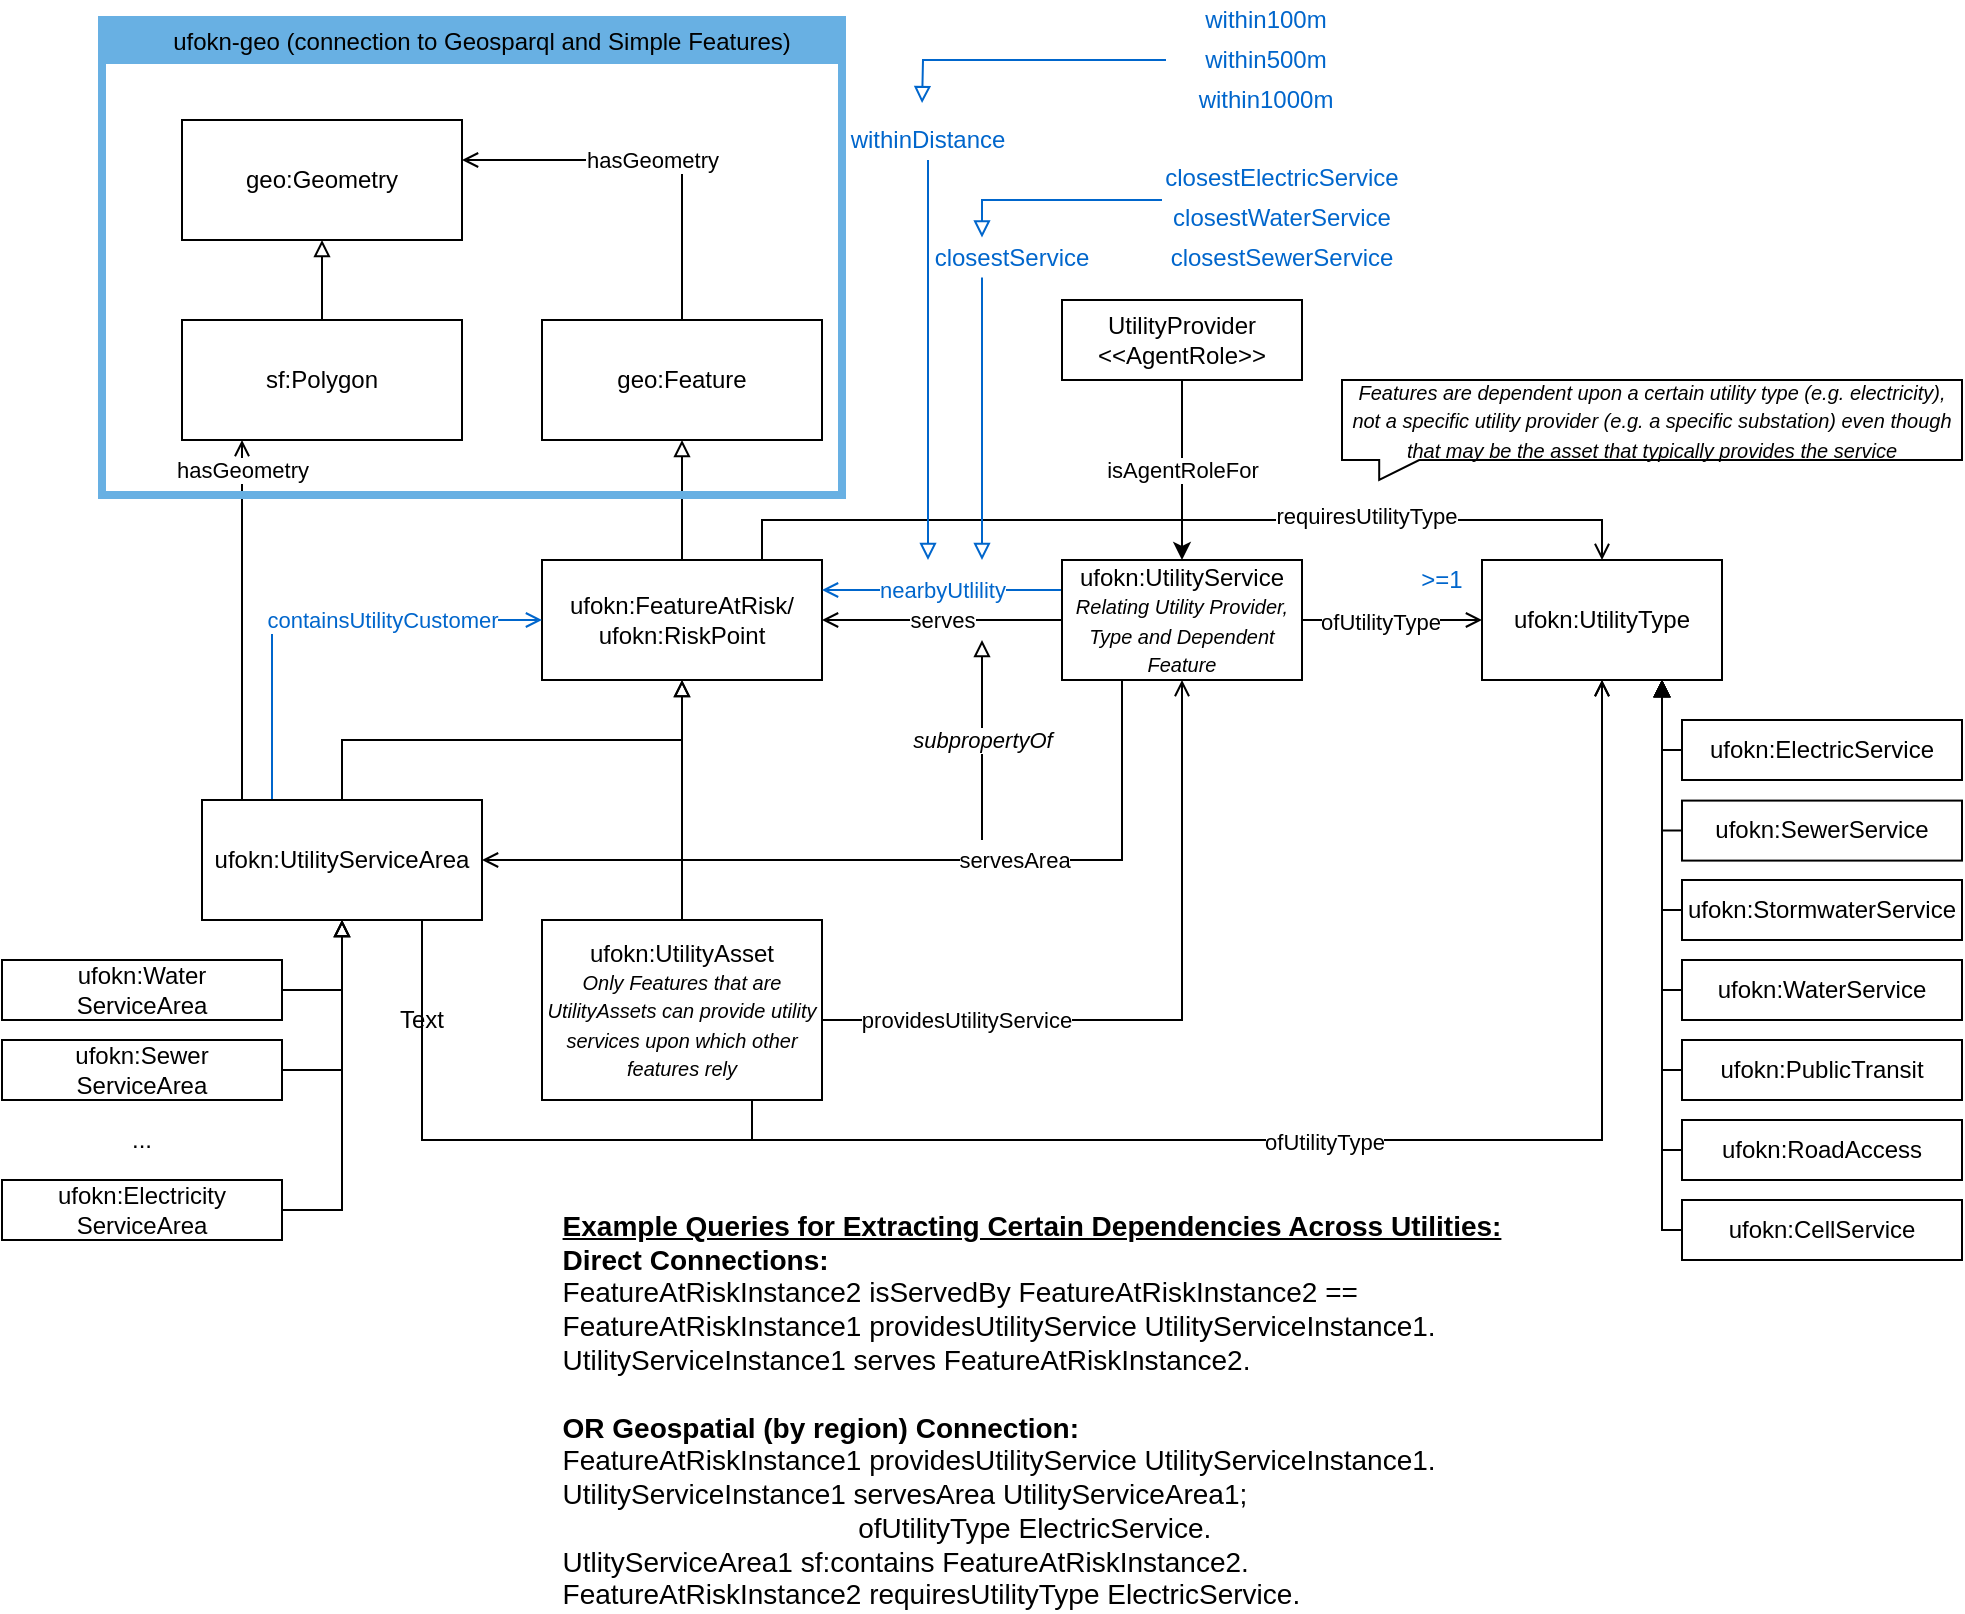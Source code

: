 <mxfile version="14.5.8" type="device"><diagram id="R2lEEEUBdFMjLlhIrx00" name="Page-1"><mxGraphModel dx="1246" dy="659" grid="1" gridSize="10" guides="1" tooltips="1" connect="1" arrows="1" fold="1" page="1" pageScale="1" pageWidth="1100" pageHeight="850" math="0" shadow="0" extFonts="Permanent Marker^https://fonts.googleapis.com/css?family=Permanent+Marker"><root><mxCell id="0"/><mxCell id="1" parent="0"/><mxCell id="pcSZ4oZ6zpWhqPWP_OGe-4" style="edgeStyle=orthogonalEdgeStyle;rounded=0;orthogonalLoop=1;jettySize=auto;html=1;endArrow=open;endFill=0;" parent="1" source="pcSZ4oZ6zpWhqPWP_OGe-56" target="pcSZ4oZ6zpWhqPWP_OGe-2" edge="1"><mxGeometry relative="1" as="geometry"><Array as="points"><mxPoint x="670" y="520"/></Array></mxGeometry></mxCell><mxCell id="pcSZ4oZ6zpWhqPWP_OGe-5" value="providesUtilityService" style="edgeLabel;html=1;align=center;verticalAlign=middle;resizable=0;points=[];" parent="pcSZ4oZ6zpWhqPWP_OGe-4" vertex="1" connectable="0"><mxGeometry x="-0.295" relative="1" as="geometry"><mxPoint x="-51.38" y="-0.03" as="offset"/></mxGeometry></mxCell><mxCell id="pcSZ4oZ6zpWhqPWP_OGe-7" style="edgeStyle=orthogonalEdgeStyle;rounded=0;orthogonalLoop=1;jettySize=auto;html=1;entryX=0.5;entryY=1;entryDx=0;entryDy=0;endArrow=block;endFill=0;" parent="1" source="pcSZ4oZ6zpWhqPWP_OGe-1" target="pcSZ4oZ6zpWhqPWP_OGe-6" edge="1"><mxGeometry relative="1" as="geometry"/></mxCell><mxCell id="pcSZ4oZ6zpWhqPWP_OGe-75" style="edgeStyle=orthogonalEdgeStyle;rounded=0;orthogonalLoop=1;jettySize=auto;html=1;entryX=0.5;entryY=0;entryDx=0;entryDy=0;endArrow=open;endFill=0;" parent="1" source="pcSZ4oZ6zpWhqPWP_OGe-1" target="pcSZ4oZ6zpWhqPWP_OGe-58" edge="1"><mxGeometry relative="1" as="geometry"><Array as="points"><mxPoint x="460" y="270"/><mxPoint x="880" y="270"/></Array></mxGeometry></mxCell><mxCell id="pcSZ4oZ6zpWhqPWP_OGe-76" value="requiresUtilityType" style="edgeLabel;html=1;align=center;verticalAlign=middle;resizable=0;points=[];" parent="pcSZ4oZ6zpWhqPWP_OGe-75" vertex="1" connectable="0"><mxGeometry x="0.054" y="2" relative="1" as="geometry"><mxPoint x="79.21" as="offset"/></mxGeometry></mxCell><mxCell id="pcSZ4oZ6zpWhqPWP_OGe-1" value="ufokn:FeatureAtRisk/&lt;br&gt;ufokn:RiskPoint" style="rounded=0;whiteSpace=wrap;html=1;" parent="1" vertex="1"><mxGeometry x="350" y="290" width="140" height="60" as="geometry"/></mxCell><mxCell id="pcSZ4oZ6zpWhqPWP_OGe-10" value="serves" style="edgeStyle=orthogonalEdgeStyle;rounded=0;orthogonalLoop=1;jettySize=auto;html=1;endArrow=open;endFill=0;" parent="1" source="pcSZ4oZ6zpWhqPWP_OGe-2" target="pcSZ4oZ6zpWhqPWP_OGe-1" edge="1"><mxGeometry relative="1" as="geometry"><Array as="points"/></mxGeometry></mxCell><mxCell id="pcSZ4oZ6zpWhqPWP_OGe-60" style="edgeStyle=orthogonalEdgeStyle;rounded=0;orthogonalLoop=1;jettySize=auto;html=1;endArrow=open;endFill=0;" parent="1" source="pcSZ4oZ6zpWhqPWP_OGe-2" target="pcSZ4oZ6zpWhqPWP_OGe-58" edge="1"><mxGeometry relative="1" as="geometry"/></mxCell><mxCell id="pcSZ4oZ6zpWhqPWP_OGe-61" value="ofUtilityType" style="edgeLabel;html=1;align=center;verticalAlign=middle;resizable=0;points=[];" parent="pcSZ4oZ6zpWhqPWP_OGe-60" vertex="1" connectable="0"><mxGeometry x="-0.14" y="-1" relative="1" as="geometry"><mxPoint as="offset"/></mxGeometry></mxCell><mxCell id="pcSZ4oZ6zpWhqPWP_OGe-77" value="nearbyUtlility" style="edgeStyle=orthogonalEdgeStyle;rounded=0;orthogonalLoop=1;jettySize=auto;html=1;exitX=0;exitY=0.25;exitDx=0;exitDy=0;entryX=1;entryY=0.25;entryDx=0;entryDy=0;endArrow=open;endFill=0;fontColor=#0066CC;strokeColor=#0066CC;" parent="1" source="pcSZ4oZ6zpWhqPWP_OGe-2" target="pcSZ4oZ6zpWhqPWP_OGe-1" edge="1"><mxGeometry relative="1" as="geometry"/></mxCell><mxCell id="pcSZ4oZ6zpWhqPWP_OGe-2" value="ufokn:UtilityService&lt;br&gt;&lt;font style=&quot;font-size: 10px&quot;&gt;&lt;i&gt;Relating Utility Provider, Type and Dependent Feature&lt;/i&gt;&lt;/font&gt;" style="rounded=0;whiteSpace=wrap;html=1;" parent="1" vertex="1"><mxGeometry x="610" y="290" width="120" height="60" as="geometry"/></mxCell><mxCell id="pcSZ4oZ6zpWhqPWP_OGe-9" value="hasGeometry" style="edgeStyle=orthogonalEdgeStyle;rounded=0;orthogonalLoop=1;jettySize=auto;html=1;endArrow=open;endFill=0;" parent="1" source="pcSZ4oZ6zpWhqPWP_OGe-6" target="pcSZ4oZ6zpWhqPWP_OGe-8" edge="1"><mxGeometry relative="1" as="geometry"><Array as="points"><mxPoint x="420" y="90"/></Array></mxGeometry></mxCell><mxCell id="pcSZ4oZ6zpWhqPWP_OGe-6" value="geo:Feature" style="rounded=0;whiteSpace=wrap;html=1;" parent="1" vertex="1"><mxGeometry x="350" y="170" width="140" height="60" as="geometry"/></mxCell><mxCell id="pcSZ4oZ6zpWhqPWP_OGe-13" style="edgeStyle=orthogonalEdgeStyle;rounded=0;orthogonalLoop=1;jettySize=auto;html=1;endArrow=block;endFill=0;" parent="1" source="pcSZ4oZ6zpWhqPWP_OGe-11" target="pcSZ4oZ6zpWhqPWP_OGe-1" edge="1"><mxGeometry relative="1" as="geometry"><Array as="points"><mxPoint x="250" y="380"/><mxPoint x="420" y="380"/></Array></mxGeometry></mxCell><mxCell id="pcSZ4oZ6zpWhqPWP_OGe-17" value="hasGeometry" style="edgeStyle=orthogonalEdgeStyle;rounded=0;orthogonalLoop=1;jettySize=auto;html=1;endArrow=open;endFill=0;" parent="1" source="pcSZ4oZ6zpWhqPWP_OGe-11" target="pcSZ4oZ6zpWhqPWP_OGe-12" edge="1"><mxGeometry x="0.84" relative="1" as="geometry"><mxPoint as="offset"/><Array as="points"><mxPoint x="200" y="280"/><mxPoint x="200" y="280"/></Array></mxGeometry></mxCell><mxCell id="pcSZ4oZ6zpWhqPWP_OGe-62" style="edgeStyle=orthogonalEdgeStyle;rounded=0;orthogonalLoop=1;jettySize=auto;html=1;entryX=0.5;entryY=1;entryDx=0;entryDy=0;endArrow=open;endFill=0;" parent="1" source="pcSZ4oZ6zpWhqPWP_OGe-11" target="pcSZ4oZ6zpWhqPWP_OGe-58" edge="1"><mxGeometry relative="1" as="geometry"><Array as="points"><mxPoint x="290" y="580"/><mxPoint x="880" y="580"/></Array></mxGeometry></mxCell><mxCell id="pcSZ4oZ6zpWhqPWP_OGe-99" value="containsUtilityCustomer" style="edgeStyle=orthogonalEdgeStyle;rounded=0;orthogonalLoop=1;jettySize=auto;html=1;exitX=0.25;exitY=0;exitDx=0;exitDy=0;entryX=0;entryY=0.5;entryDx=0;entryDy=0;endArrow=open;endFill=0;strokeColor=#0066CC;fontColor=#0066CC;" parent="1" source="pcSZ4oZ6zpWhqPWP_OGe-11" target="pcSZ4oZ6zpWhqPWP_OGe-1" edge="1"><mxGeometry x="0.289" relative="1" as="geometry"><mxPoint as="offset"/></mxGeometry></mxCell><mxCell id="pcSZ4oZ6zpWhqPWP_OGe-11" value="ufokn:UtilityServiceArea" style="rounded=0;whiteSpace=wrap;html=1;" parent="1" vertex="1"><mxGeometry x="180" y="410" width="140" height="60" as="geometry"/></mxCell><mxCell id="pcSZ4oZ6zpWhqPWP_OGe-15" value="servesArea" style="edgeStyle=orthogonalEdgeStyle;rounded=0;orthogonalLoop=1;jettySize=auto;html=1;endArrow=open;endFill=0;" parent="1" source="pcSZ4oZ6zpWhqPWP_OGe-2" target="pcSZ4oZ6zpWhqPWP_OGe-11" edge="1"><mxGeometry x="-0.295" relative="1" as="geometry"><mxPoint x="693.76" y="351.74" as="sourcePoint"/><mxPoint x="480" y="350" as="targetPoint"/><Array as="points"><mxPoint x="640" y="440"/><mxPoint x="290" y="440"/></Array><mxPoint as="offset"/></mxGeometry></mxCell><mxCell id="pcSZ4oZ6zpWhqPWP_OGe-16" value="&lt;i&gt;subpropertyOf&lt;/i&gt;" style="endArrow=block;html=1;endFill=0;" parent="1" edge="1"><mxGeometry width="50" height="50" relative="1" as="geometry"><mxPoint x="570" y="430" as="sourcePoint"/><mxPoint x="570" y="330" as="targetPoint"/></mxGeometry></mxCell><mxCell id="pcSZ4oZ6zpWhqPWP_OGe-23" style="edgeStyle=orthogonalEdgeStyle;rounded=0;orthogonalLoop=1;jettySize=auto;html=1;endArrow=block;endFill=0;" parent="1" source="pcSZ4oZ6zpWhqPWP_OGe-18" target="pcSZ4oZ6zpWhqPWP_OGe-11" edge="1"><mxGeometry relative="1" as="geometry"><Array as="points"><mxPoint x="250" y="615"/></Array></mxGeometry></mxCell><mxCell id="pcSZ4oZ6zpWhqPWP_OGe-18" value="ufokn:Electricity&lt;br&gt;ServiceArea" style="rounded=0;whiteSpace=wrap;html=1;" parent="1" vertex="1"><mxGeometry x="80" y="600" width="140" height="30" as="geometry"/></mxCell><mxCell id="Ga9iHlq5nD7B1UUzohg9-7" style="edgeStyle=orthogonalEdgeStyle;rounded=0;orthogonalLoop=1;jettySize=auto;html=1;endArrow=block;endFill=0;" parent="1" source="pcSZ4oZ6zpWhqPWP_OGe-19" target="pcSZ4oZ6zpWhqPWP_OGe-11" edge="1"><mxGeometry relative="1" as="geometry"><Array as="points"><mxPoint x="250" y="505"/></Array></mxGeometry></mxCell><mxCell id="pcSZ4oZ6zpWhqPWP_OGe-19" value="ufokn:Water&lt;br&gt;ServiceArea" style="rounded=0;whiteSpace=wrap;html=1;" parent="1" vertex="1"><mxGeometry x="80" y="490" width="140" height="30" as="geometry"/></mxCell><mxCell id="pcSZ4oZ6zpWhqPWP_OGe-22" style="edgeStyle=orthogonalEdgeStyle;rounded=0;orthogonalLoop=1;jettySize=auto;html=1;endArrow=block;endFill=0;" parent="1" source="pcSZ4oZ6zpWhqPWP_OGe-20" target="pcSZ4oZ6zpWhqPWP_OGe-11" edge="1"><mxGeometry relative="1" as="geometry"><Array as="points"><mxPoint x="250" y="545"/></Array></mxGeometry></mxCell><mxCell id="pcSZ4oZ6zpWhqPWP_OGe-20" value="ufokn:Sewer&lt;br&gt;ServiceArea" style="rounded=0;whiteSpace=wrap;html=1;" parent="1" vertex="1"><mxGeometry x="80" y="530" width="140" height="30" as="geometry"/></mxCell><mxCell id="pcSZ4oZ6zpWhqPWP_OGe-40" value="ufokn-geo (connection to Geosparql and Simple Features)" style="graphMlID=n22;shape=swimlane;startSize=20;strokeWidth=4;spacingLeft=10;collapsible=1;strokeColor=#68b0e3;fillColor=#68b0e3" parent="1" vertex="1"><mxGeometry x="130" y="20" width="370" height="237.5" as="geometry"/></mxCell><mxCell id="pcSZ4oZ6zpWhqPWP_OGe-8" value="geo:Geometry" style="rounded=0;whiteSpace=wrap;html=1;" parent="pcSZ4oZ6zpWhqPWP_OGe-40" vertex="1"><mxGeometry x="40" y="50" width="140" height="60" as="geometry"/></mxCell><mxCell id="pcSZ4oZ6zpWhqPWP_OGe-12" value="sf:Polygon" style="rounded=0;whiteSpace=wrap;html=1;" parent="pcSZ4oZ6zpWhqPWP_OGe-40" vertex="1"><mxGeometry x="40" y="150" width="140" height="60" as="geometry"/></mxCell><mxCell id="pcSZ4oZ6zpWhqPWP_OGe-14" style="edgeStyle=orthogonalEdgeStyle;rounded=0;orthogonalLoop=1;jettySize=auto;html=1;endArrow=block;endFill=0;entryX=0.5;entryY=1;entryDx=0;entryDy=0;" parent="pcSZ4oZ6zpWhqPWP_OGe-40" source="pcSZ4oZ6zpWhqPWP_OGe-12" target="pcSZ4oZ6zpWhqPWP_OGe-8" edge="1"><mxGeometry relative="1" as="geometry"><Array as="points"><mxPoint x="110" y="120"/><mxPoint x="110" y="120"/></Array></mxGeometry></mxCell><mxCell id="pcSZ4oZ6zpWhqPWP_OGe-57" style="edgeStyle=orthogonalEdgeStyle;rounded=0;orthogonalLoop=1;jettySize=auto;html=1;endArrow=block;endFill=0;" parent="1" source="pcSZ4oZ6zpWhqPWP_OGe-56" target="pcSZ4oZ6zpWhqPWP_OGe-1" edge="1"><mxGeometry relative="1" as="geometry"/></mxCell><mxCell id="pcSZ4oZ6zpWhqPWP_OGe-63" style="edgeStyle=orthogonalEdgeStyle;rounded=0;orthogonalLoop=1;jettySize=auto;html=1;exitX=0.75;exitY=1;exitDx=0;exitDy=0;entryX=0.5;entryY=1;entryDx=0;entryDy=0;endArrow=open;endFill=0;" parent="1" source="pcSZ4oZ6zpWhqPWP_OGe-56" target="pcSZ4oZ6zpWhqPWP_OGe-58" edge="1"><mxGeometry relative="1" as="geometry"/></mxCell><mxCell id="pcSZ4oZ6zpWhqPWP_OGe-64" value="ofUtilityType" style="edgeLabel;html=1;align=center;verticalAlign=middle;resizable=0;points=[];" parent="pcSZ4oZ6zpWhqPWP_OGe-63" vertex="1" connectable="0"><mxGeometry x="-0.094" y="-1" relative="1" as="geometry"><mxPoint as="offset"/></mxGeometry></mxCell><mxCell id="pcSZ4oZ6zpWhqPWP_OGe-56" value="ufokn:UtilityAsset&lt;br&gt;&lt;i&gt;&lt;font style=&quot;font-size: 10px&quot;&gt;Only Features that are UtilityAssets can provide utility services upon which other features rely&lt;/font&gt;&lt;/i&gt;" style="rounded=0;whiteSpace=wrap;html=1;" parent="1" vertex="1"><mxGeometry x="350" y="470" width="140" height="90" as="geometry"/></mxCell><mxCell id="pcSZ4oZ6zpWhqPWP_OGe-58" value="ufokn:UtilityType" style="rounded=0;whiteSpace=wrap;html=1;" parent="1" vertex="1"><mxGeometry x="820" y="290" width="120" height="60" as="geometry"/></mxCell><mxCell id="Ga9iHlq5nD7B1UUzohg9-2" style="edgeStyle=orthogonalEdgeStyle;rounded=0;orthogonalLoop=1;jettySize=auto;html=1;endArrow=block;endFill=1;" parent="1" source="pcSZ4oZ6zpWhqPWP_OGe-65" target="pcSZ4oZ6zpWhqPWP_OGe-58" edge="1"><mxGeometry relative="1" as="geometry"><Array as="points"><mxPoint x="910" y="385"/></Array></mxGeometry></mxCell><mxCell id="pcSZ4oZ6zpWhqPWP_OGe-65" value="ufokn:ElectricService" style="rounded=0;whiteSpace=wrap;html=1;" parent="1" vertex="1"><mxGeometry x="920" y="370" width="140" height="30" as="geometry"/></mxCell><mxCell id="pcSZ4oZ6zpWhqPWP_OGe-69" style="edgeStyle=orthogonalEdgeStyle;rounded=0;orthogonalLoop=1;jettySize=auto;html=1;endArrow=block;endFill=1;" parent="1" source="pcSZ4oZ6zpWhqPWP_OGe-66" target="pcSZ4oZ6zpWhqPWP_OGe-58" edge="1"><mxGeometry relative="1" as="geometry"><mxPoint x="910" y="350" as="targetPoint"/><Array as="points"><mxPoint x="910" y="425"/><mxPoint x="910" y="350"/><mxPoint x="880" y="350"/></Array></mxGeometry></mxCell><mxCell id="pcSZ4oZ6zpWhqPWP_OGe-66" value="ufokn:SewerService" style="rounded=0;whiteSpace=wrap;html=1;" parent="1" vertex="1"><mxGeometry x="920" y="410.3" width="140" height="30" as="geometry"/></mxCell><mxCell id="pcSZ4oZ6zpWhqPWP_OGe-70" style="edgeStyle=orthogonalEdgeStyle;rounded=0;orthogonalLoop=1;jettySize=auto;html=1;endArrow=block;endFill=1;" parent="1" source="pcSZ4oZ6zpWhqPWP_OGe-67" target="pcSZ4oZ6zpWhqPWP_OGe-58" edge="1"><mxGeometry relative="1" as="geometry"><mxPoint x="910" y="350.3" as="targetPoint"/><Array as="points"><mxPoint x="910" y="505"/></Array></mxGeometry></mxCell><mxCell id="pcSZ4oZ6zpWhqPWP_OGe-67" value="ufokn:WaterService" style="rounded=0;whiteSpace=wrap;html=1;" parent="1" vertex="1"><mxGeometry x="920" y="490" width="140" height="30" as="geometry"/></mxCell><mxCell id="pcSZ4oZ6zpWhqPWP_OGe-72" style="edgeStyle=orthogonalEdgeStyle;rounded=0;orthogonalLoop=1;jettySize=auto;html=1;endArrow=block;endFill=1;" parent="1" source="pcSZ4oZ6zpWhqPWP_OGe-71" target="pcSZ4oZ6zpWhqPWP_OGe-58" edge="1"><mxGeometry relative="1" as="geometry"><Array as="points"><mxPoint x="910" y="545"/></Array></mxGeometry></mxCell><mxCell id="pcSZ4oZ6zpWhqPWP_OGe-71" value="ufokn:PublicTransit" style="rounded=0;whiteSpace=wrap;html=1;" parent="1" vertex="1"><mxGeometry x="920" y="530" width="140" height="30" as="geometry"/></mxCell><mxCell id="Ga9iHlq5nD7B1UUzohg9-1" style="edgeStyle=orthogonalEdgeStyle;rounded=0;orthogonalLoop=1;jettySize=auto;html=1;endArrow=block;endFill=1;" parent="1" source="pcSZ4oZ6zpWhqPWP_OGe-73" target="pcSZ4oZ6zpWhqPWP_OGe-58" edge="1"><mxGeometry relative="1" as="geometry"><Array as="points"><mxPoint x="910" y="465"/></Array></mxGeometry></mxCell><mxCell id="pcSZ4oZ6zpWhqPWP_OGe-73" value="ufokn:StormwaterService" style="rounded=0;whiteSpace=wrap;html=1;" parent="1" vertex="1"><mxGeometry x="920" y="450" width="140" height="30" as="geometry"/></mxCell><mxCell id="pcSZ4oZ6zpWhqPWP_OGe-74" value="&lt;div style=&quot;text-align: left ; font-size: 14px&quot;&gt;&lt;font style=&quot;font-size: 14px&quot;&gt;&lt;b&gt;&lt;u&gt;Example Queries for Extracting Certain Dependencies Across Utilities:&lt;/u&gt;&lt;/b&gt;&lt;br&gt;&lt;b&gt;Direct Connections:&lt;/b&gt;&lt;/font&gt;&lt;/div&gt;&lt;div style=&quot;text-align: left ; font-size: 14px&quot;&gt;&lt;span&gt;&lt;font style=&quot;font-size: 14px&quot;&gt;FeatureAtRiskInstance2 isServedBy FeatureAtRiskInstance2 ==&lt;/font&gt;&lt;/span&gt;&lt;/div&gt;&lt;div style=&quot;text-align: left ; font-size: 14px&quot;&gt;&lt;span&gt;&lt;font style=&quot;font-size: 14px&quot;&gt;FeatureAtRiskInstance1 providesUtilityService&amp;nbsp;UtilityServiceInstance1.&lt;/font&gt;&lt;/span&gt;&lt;/div&gt;&lt;div style=&quot;text-align: left ; font-size: 14px&quot;&gt;&lt;span&gt;&lt;font style=&quot;font-size: 14px&quot;&gt;UtilityServiceInstance1 serves FeatureAtRiskInstance2.&lt;/font&gt;&lt;/span&gt;&lt;/div&gt;&lt;div style=&quot;text-align: left ; font-size: 14px&quot;&gt;&lt;span&gt;&lt;font style=&quot;font-size: 14px&quot;&gt;&lt;br&gt;&lt;/font&gt;&lt;/span&gt;&lt;/div&gt;&lt;div style=&quot;text-align: left ; font-size: 14px&quot;&gt;&lt;span&gt;&lt;b&gt;&lt;font style=&quot;font-size: 14px&quot;&gt;OR Geospatial (by region) Connection:&lt;/font&gt;&lt;/b&gt;&lt;/span&gt;&lt;/div&gt;&lt;div style=&quot;text-align: left ; font-size: 14px&quot;&gt;&lt;font style=&quot;font-size: 14px&quot;&gt;&lt;span&gt;FeatureAtRiskInstance1 providesUtilityService UtilityServiceInstance1.&lt;/span&gt;&lt;br&gt;&lt;/font&gt;&lt;/div&gt;&lt;div style=&quot;text-align: left ; font-size: 14px&quot;&gt;&lt;font style=&quot;font-size: 14px&quot;&gt;&lt;span&gt;UtilityServiceInstance1 servesArea UtilityServiceArea1;&lt;/span&gt;&lt;br&gt;&lt;/font&gt;&lt;/div&gt;&lt;div style=&quot;text-align: left ; font-size: 14px&quot;&gt;&lt;span&gt;&lt;font style=&quot;font-size: 14px&quot;&gt;&amp;nbsp; &amp;nbsp; &amp;nbsp; &amp;nbsp; &amp;nbsp; &amp;nbsp; &amp;nbsp; &amp;nbsp; &amp;nbsp; &amp;nbsp; &amp;nbsp; &amp;nbsp; &amp;nbsp; &amp;nbsp; &amp;nbsp; &amp;nbsp; &amp;nbsp; &amp;nbsp; &amp;nbsp; ofUtilityType ElectricService.&lt;/font&gt;&lt;/span&gt;&lt;/div&gt;&lt;div style=&quot;text-align: left ; font-size: 14px&quot;&gt;&lt;span&gt;&lt;font style=&quot;font-size: 14px&quot;&gt;UtlityServiceArea1 sf:contains FeatureAtRiskInstance2.&amp;nbsp;&lt;/font&gt;&lt;/span&gt;&lt;/div&gt;&lt;div style=&quot;text-align: left ; font-size: 14px&quot;&gt;&lt;font style=&quot;font-size: 14px&quot;&gt;FeatureAtRiskInstance2 requiresUtilityType ElectricService.&lt;/font&gt;&lt;/div&gt;" style="text;html=1;strokeColor=none;fillColor=none;align=center;verticalAlign=middle;whiteSpace=wrap;rounded=0;" parent="1" vertex="1"><mxGeometry x="340" y="620" width="510" height="190" as="geometry"/></mxCell><mxCell id="pcSZ4oZ6zpWhqPWP_OGe-84" style="edgeStyle=orthogonalEdgeStyle;rounded=0;orthogonalLoop=1;jettySize=auto;html=1;endArrow=block;endFill=0;strokeColor=#0066CC;fontColor=#0066CC;" parent="1" source="pcSZ4oZ6zpWhqPWP_OGe-85" edge="1"><mxGeometry relative="1" as="geometry"><mxPoint x="570" y="290" as="targetPoint"/><Array as="points"><mxPoint x="570" y="190"/><mxPoint x="570" y="190"/></Array></mxGeometry></mxCell><mxCell id="pcSZ4oZ6zpWhqPWP_OGe-86" value="" style="group" parent="1" vertex="1" connectable="0"><mxGeometry x="660" y="88.75" width="120" height="60" as="geometry"/></mxCell><mxCell id="pcSZ4oZ6zpWhqPWP_OGe-79" value="closestElectricService" style="text;html=1;strokeColor=none;fillColor=none;align=center;verticalAlign=middle;whiteSpace=wrap;rounded=0;fontColor=#0066CC;" parent="pcSZ4oZ6zpWhqPWP_OGe-86" vertex="1"><mxGeometry width="120" height="20" as="geometry"/></mxCell><mxCell id="pcSZ4oZ6zpWhqPWP_OGe-80" value="closestWaterService" style="text;html=1;strokeColor=none;fillColor=none;align=center;verticalAlign=middle;whiteSpace=wrap;rounded=0;fontColor=#0066CC;" parent="pcSZ4oZ6zpWhqPWP_OGe-86" vertex="1"><mxGeometry y="20" width="120" height="20" as="geometry"/></mxCell><mxCell id="pcSZ4oZ6zpWhqPWP_OGe-83" value="closestSewerService" style="text;html=1;strokeColor=none;fillColor=none;align=center;verticalAlign=middle;whiteSpace=wrap;rounded=0;fontColor=#0066CC;" parent="pcSZ4oZ6zpWhqPWP_OGe-86" vertex="1"><mxGeometry y="40" width="120" height="20" as="geometry"/></mxCell><mxCell id="pcSZ4oZ6zpWhqPWP_OGe-85" value="closestService" style="text;html=1;strokeColor=none;fillColor=none;align=center;verticalAlign=middle;whiteSpace=wrap;rounded=0;fontColor=#0066CC;" parent="1" vertex="1"><mxGeometry x="540" y="128.75" width="90" height="20" as="geometry"/></mxCell><mxCell id="pcSZ4oZ6zpWhqPWP_OGe-87" style="edgeStyle=orthogonalEdgeStyle;rounded=0;orthogonalLoop=1;jettySize=auto;html=1;endArrow=block;endFill=0;strokeColor=#0066CC;fontColor=#0066CC;" parent="1" source="pcSZ4oZ6zpWhqPWP_OGe-80" target="pcSZ4oZ6zpWhqPWP_OGe-85" edge="1"><mxGeometry relative="1" as="geometry"><mxPoint x="570" y="290" as="targetPoint"/><mxPoint x="660" y="180" as="sourcePoint"/><Array as="points"><mxPoint x="570" y="110"/></Array></mxGeometry></mxCell><mxCell id="pcSZ4oZ6zpWhqPWP_OGe-94" style="edgeStyle=orthogonalEdgeStyle;rounded=0;orthogonalLoop=1;jettySize=auto;html=1;endArrow=block;endFill=0;strokeColor=#0066CC;fontColor=#0066CC;" parent="1" source="pcSZ4oZ6zpWhqPWP_OGe-88" edge="1"><mxGeometry relative="1" as="geometry"><mxPoint x="543" y="290" as="targetPoint"/></mxGeometry></mxCell><mxCell id="pcSZ4oZ6zpWhqPWP_OGe-88" value="withinDistance" style="text;html=1;strokeColor=none;fillColor=none;align=center;verticalAlign=middle;whiteSpace=wrap;rounded=0;fontColor=#0066CC;" parent="1" vertex="1"><mxGeometry x="483" y="70" width="120" height="20" as="geometry"/></mxCell><mxCell id="pcSZ4oZ6zpWhqPWP_OGe-92" value="" style="group" parent="1" vertex="1" connectable="0"><mxGeometry x="662" y="10" width="100" height="60" as="geometry"/></mxCell><mxCell id="pcSZ4oZ6zpWhqPWP_OGe-89" value="within100m" style="text;html=1;strokeColor=none;fillColor=none;align=center;verticalAlign=middle;whiteSpace=wrap;rounded=0;fontColor=#0066CC;" parent="pcSZ4oZ6zpWhqPWP_OGe-92" vertex="1"><mxGeometry width="100" height="20" as="geometry"/></mxCell><mxCell id="pcSZ4oZ6zpWhqPWP_OGe-90" value="within500m" style="text;html=1;strokeColor=none;fillColor=none;align=center;verticalAlign=middle;whiteSpace=wrap;rounded=0;fontColor=#0066CC;" parent="pcSZ4oZ6zpWhqPWP_OGe-92" vertex="1"><mxGeometry y="20" width="100" height="20" as="geometry"/></mxCell><mxCell id="pcSZ4oZ6zpWhqPWP_OGe-91" value="within1000m" style="text;html=1;strokeColor=none;fillColor=none;align=center;verticalAlign=middle;whiteSpace=wrap;rounded=0;fontColor=#0066CC;" parent="pcSZ4oZ6zpWhqPWP_OGe-92" vertex="1"><mxGeometry y="40" width="100" height="20" as="geometry"/></mxCell><mxCell id="pcSZ4oZ6zpWhqPWP_OGe-93" style="edgeStyle=orthogonalEdgeStyle;rounded=0;orthogonalLoop=1;jettySize=auto;html=1;entryX=0.542;entryY=0.077;entryDx=0;entryDy=0;entryPerimeter=0;endArrow=block;endFill=0;strokeColor=#0066CC;fontColor=#0066CC;" parent="1" source="pcSZ4oZ6zpWhqPWP_OGe-90" edge="1"><mxGeometry relative="1" as="geometry"><mxPoint x="540.04" y="61.54" as="targetPoint"/></mxGeometry></mxCell><mxCell id="pcSZ4oZ6zpWhqPWP_OGe-95" value="&amp;gt;=1" style="text;html=1;strokeColor=none;fillColor=none;align=center;verticalAlign=middle;whiteSpace=wrap;rounded=0;fontColor=#0066CC;" parent="1" vertex="1"><mxGeometry x="780" y="290" width="40" height="20" as="geometry"/></mxCell><mxCell id="VF-Nzu72ip5GJtMLnIQt-2" value="&lt;font style=&quot;font-size: 10px&quot;&gt;&lt;i&gt;Features are dependent upon a certain utility type (e.g. electricity), not a specific utility provider (e.g. a specific substation) even though that may be the asset that typically provides the service&lt;/i&gt;&lt;/font&gt;" style="shape=callout;whiteSpace=wrap;html=1;perimeter=calloutPerimeter;position2=0.06;size=10;position=0.06;base=20;" parent="1" vertex="1"><mxGeometry x="750" y="200" width="310" height="50" as="geometry"/></mxCell><mxCell id="Ga9iHlq5nD7B1UUzohg9-4" style="edgeStyle=orthogonalEdgeStyle;rounded=0;orthogonalLoop=1;jettySize=auto;html=1;endArrow=block;endFill=1;" parent="1" source="Ga9iHlq5nD7B1UUzohg9-3" target="pcSZ4oZ6zpWhqPWP_OGe-58" edge="1"><mxGeometry relative="1" as="geometry"><Array as="points"><mxPoint x="910" y="585"/></Array></mxGeometry></mxCell><mxCell id="Ga9iHlq5nD7B1UUzohg9-3" value="ufokn:RoadAccess" style="rounded=0;whiteSpace=wrap;html=1;" parent="1" vertex="1"><mxGeometry x="920" y="570" width="140" height="30" as="geometry"/></mxCell><mxCell id="Ga9iHlq5nD7B1UUzohg9-6" style="edgeStyle=orthogonalEdgeStyle;rounded=0;orthogonalLoop=1;jettySize=auto;html=1;endArrow=block;endFill=1;" parent="1" source="Ga9iHlq5nD7B1UUzohg9-5" target="pcSZ4oZ6zpWhqPWP_OGe-58" edge="1"><mxGeometry relative="1" as="geometry"><Array as="points"><mxPoint x="910" y="625"/></Array></mxGeometry></mxCell><mxCell id="Ga9iHlq5nD7B1UUzohg9-5" value="ufokn:CellService" style="rounded=0;whiteSpace=wrap;html=1;" parent="1" vertex="1"><mxGeometry x="920" y="610" width="140" height="30" as="geometry"/></mxCell><mxCell id="Ga9iHlq5nD7B1UUzohg9-8" value="Text" style="text;html=1;strokeColor=none;fillColor=none;align=center;verticalAlign=middle;whiteSpace=wrap;rounded=0;" parent="1" vertex="1"><mxGeometry x="270" y="510" width="40" height="20" as="geometry"/></mxCell><mxCell id="Ga9iHlq5nD7B1UUzohg9-9" value="..." style="text;html=1;strokeColor=none;fillColor=none;align=center;verticalAlign=middle;whiteSpace=wrap;rounded=0;" parent="1" vertex="1"><mxGeometry x="130" y="570" width="40" height="20" as="geometry"/></mxCell><mxCell id="19ItrBnybCJxJlDWzpDJ-3" value="isAgentRoleFor" style="edgeStyle=orthogonalEdgeStyle;rounded=0;orthogonalLoop=1;jettySize=auto;html=1;entryX=0.5;entryY=0;entryDx=0;entryDy=0;" edge="1" parent="1" source="19ItrBnybCJxJlDWzpDJ-2" target="pcSZ4oZ6zpWhqPWP_OGe-2"><mxGeometry relative="1" as="geometry"/></mxCell><mxCell id="19ItrBnybCJxJlDWzpDJ-2" value="UtilityProvider&lt;br&gt;&amp;lt;&amp;lt;AgentRole&amp;gt;&amp;gt;" style="rounded=0;whiteSpace=wrap;html=1;" vertex="1" parent="1"><mxGeometry x="610" y="160" width="120" height="40" as="geometry"/></mxCell></root></mxGraphModel></diagram></mxfile>